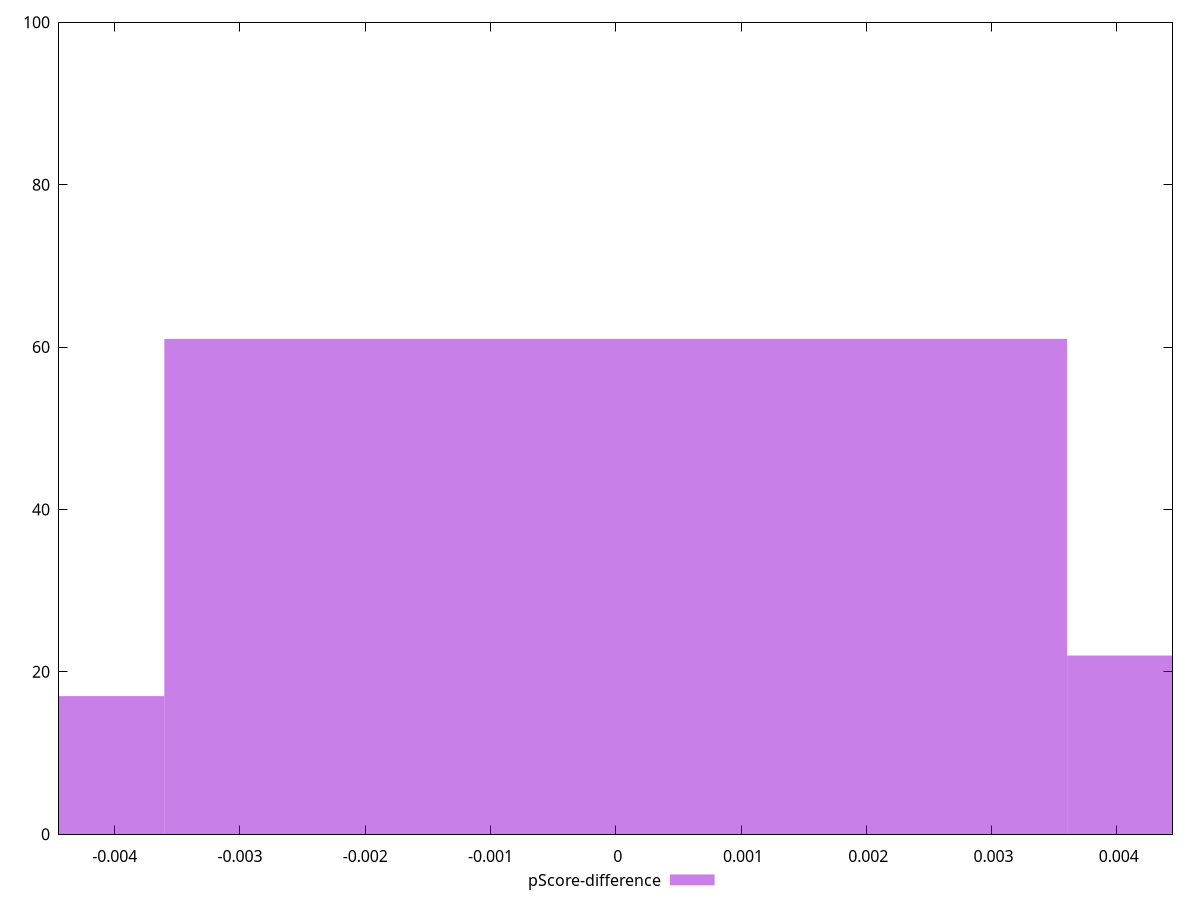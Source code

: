reset

$pScoreDifference <<EOF
0 61
0.007207246830165176 22
-0.007207246830165176 17
EOF

set key outside below
set boxwidth 0.007207246830165176
set xrange [-0.004444444444444362:0.004444444444444473]
set yrange [0:100]
set trange [0:100]
set style fill transparent solid 0.5 noborder
set terminal svg size 640, 490 enhanced background rgb 'white'
set output "report_00009_2021-02-08T22-37-41.559Z/uses-http2/samples/pages+cached+noadtech+nomedia/pScore-difference/histogram.svg"

plot $pScoreDifference title "pScore-difference" with boxes

reset
